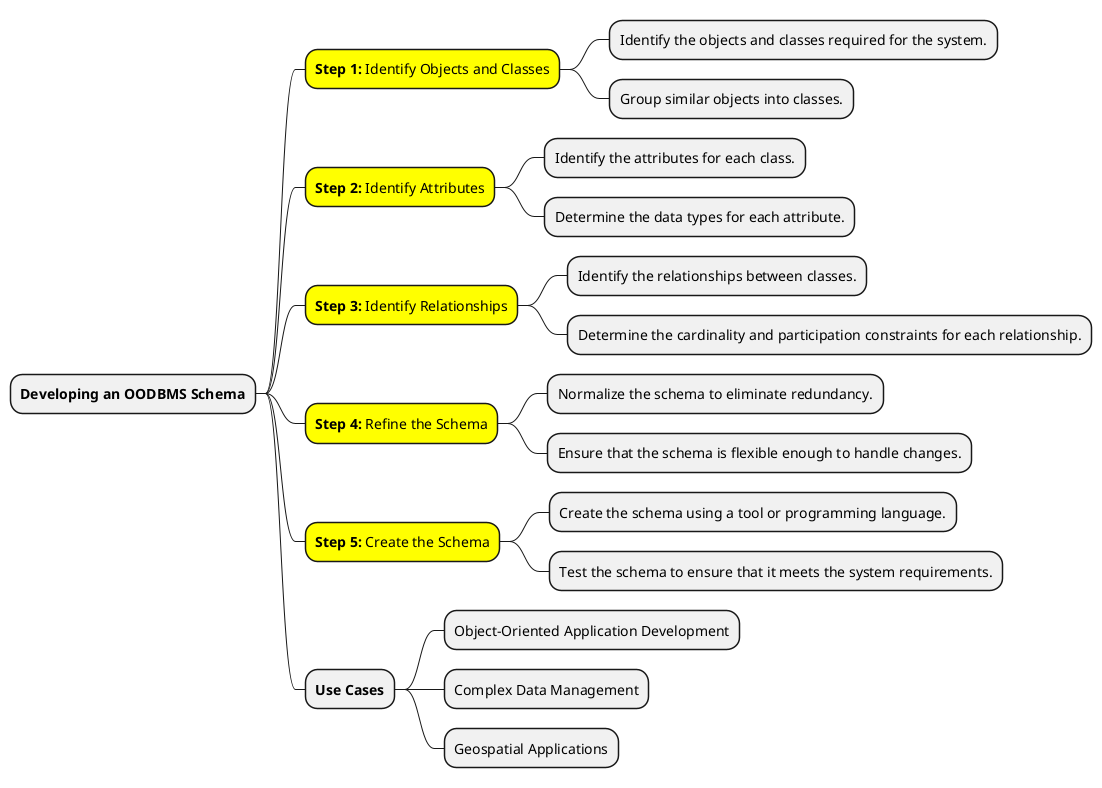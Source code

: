 @startmindmap
* **Developing an OODBMS Schema**
**[#yellow] **Step 1:** Identify Objects and Classes
*** Identify the objects and classes required for the system.
*** Group similar objects into classes.
**[#yellow] **Step 2:** Identify Attributes
*** Identify the attributes for each class.
*** Determine the data types for each attribute.
**[#yellow] **Step 3:** Identify Relationships
*** Identify the relationships between classes.
*** Determine the cardinality and participation constraints for each relationship.
**[#yellow] **Step 4:** Refine the Schema
*** Normalize the schema to eliminate redundancy.
*** Ensure that the schema is flexible enough to handle changes.
**[#yellow] **Step 5:** Create the Schema
*** Create the schema using a tool or programming language.
*** Test the schema to ensure that it meets the system requirements.
** **Use Cases**
*** Object-Oriented Application Development
*** Complex Data Management
*** Geospatial Applications
@endmindmap
